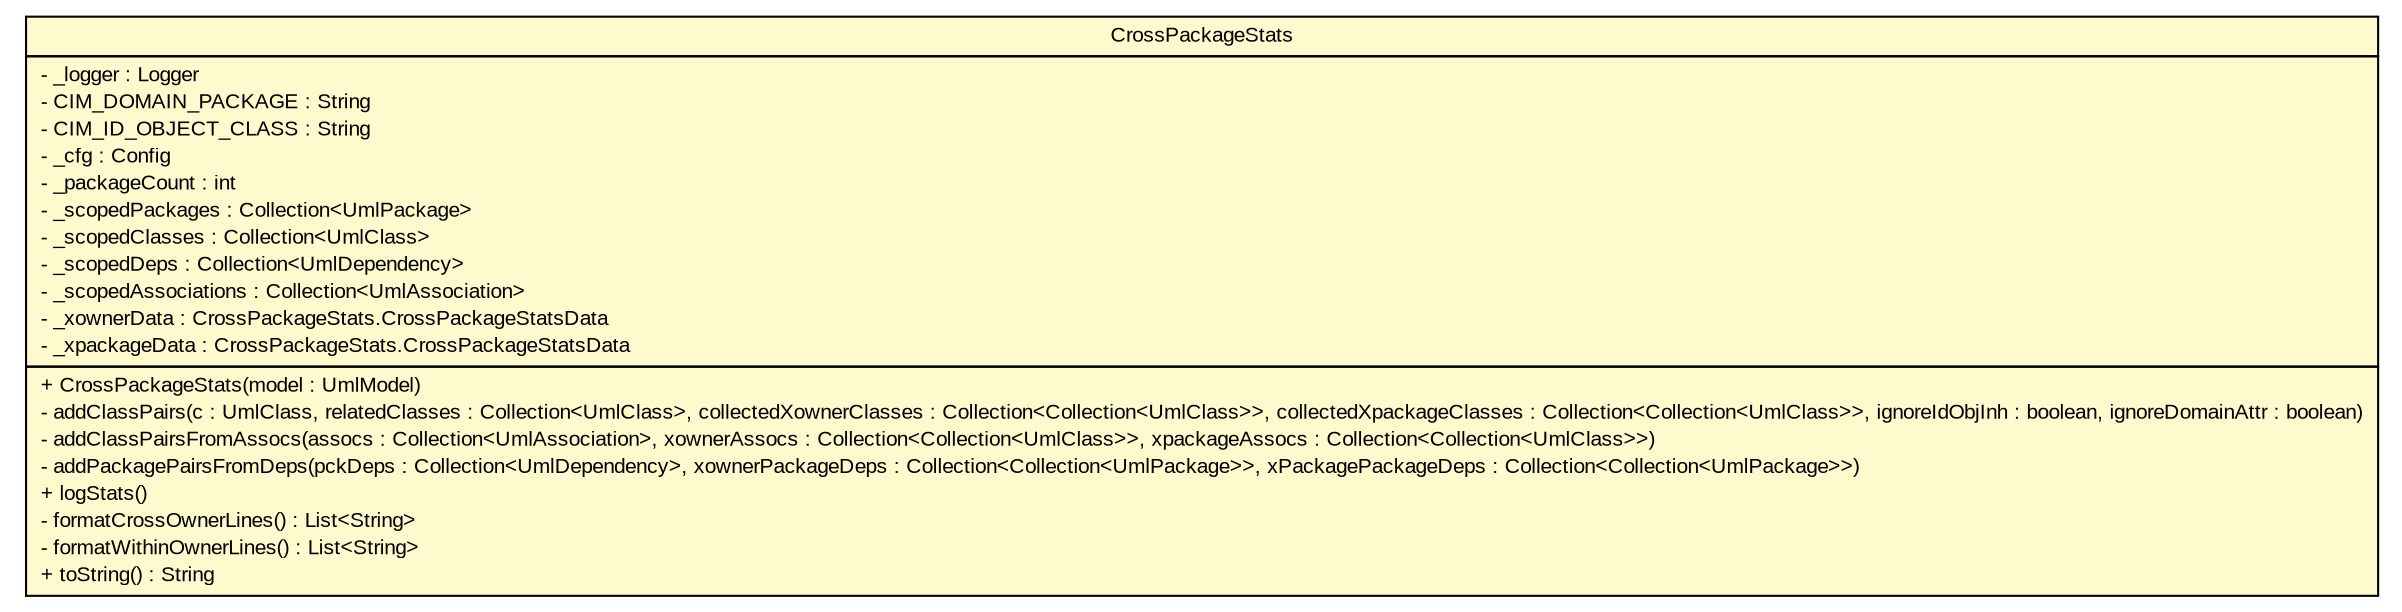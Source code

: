 #!/usr/local/bin/dot
#
# Class diagram 
# Generated by UMLGraph version R5_6_6-6-g3bdff0 (http://www.umlgraph.org/)
#

digraph G {
	edge [fontname="arial",fontsize=10,labelfontname="arial",labelfontsize=10];
	node [fontname="arial",fontsize=10,shape=plaintext];
	nodesep=0.25;
	ranksep=0.5;
	// org.tanjakostic.jcleancim.statistics.CrossPackageStats
	c84169 [label=<<table title="org.tanjakostic.jcleancim.statistics.CrossPackageStats" border="0" cellborder="1" cellspacing="0" cellpadding="2" port="p" bgcolor="lemonChiffon" href="./CrossPackageStats.html">
		<tr><td><table border="0" cellspacing="0" cellpadding="1">
<tr><td align="center" balign="center"> CrossPackageStats </td></tr>
		</table></td></tr>
		<tr><td><table border="0" cellspacing="0" cellpadding="1">
<tr><td align="left" balign="left"> - _logger : Logger </td></tr>
<tr><td align="left" balign="left"> - CIM_DOMAIN_PACKAGE : String </td></tr>
<tr><td align="left" balign="left"> - CIM_ID_OBJECT_CLASS : String </td></tr>
<tr><td align="left" balign="left"> - _cfg : Config </td></tr>
<tr><td align="left" balign="left"> - _packageCount : int </td></tr>
<tr><td align="left" balign="left"> - _scopedPackages : Collection&lt;UmlPackage&gt; </td></tr>
<tr><td align="left" balign="left"> - _scopedClasses : Collection&lt;UmlClass&gt; </td></tr>
<tr><td align="left" balign="left"> - _scopedDeps : Collection&lt;UmlDependency&gt; </td></tr>
<tr><td align="left" balign="left"> - _scopedAssociations : Collection&lt;UmlAssociation&gt; </td></tr>
<tr><td align="left" balign="left"> - _xownerData : CrossPackageStats.CrossPackageStatsData </td></tr>
<tr><td align="left" balign="left"> - _xpackageData : CrossPackageStats.CrossPackageStatsData </td></tr>
		</table></td></tr>
		<tr><td><table border="0" cellspacing="0" cellpadding="1">
<tr><td align="left" balign="left"> + CrossPackageStats(model : UmlModel) </td></tr>
<tr><td align="left" balign="left"> - addClassPairs(c : UmlClass, relatedClasses : Collection&lt;UmlClass&gt;, collectedXownerClasses : Collection&lt;Collection&lt;UmlClass&gt;&gt;, collectedXpackageClasses : Collection&lt;Collection&lt;UmlClass&gt;&gt;, ignoreIdObjInh : boolean, ignoreDomainAttr : boolean) </td></tr>
<tr><td align="left" balign="left"> - addClassPairsFromAssocs(assocs : Collection&lt;UmlAssociation&gt;, xownerAssocs : Collection&lt;Collection&lt;UmlClass&gt;&gt;, xpackageAssocs : Collection&lt;Collection&lt;UmlClass&gt;&gt;) </td></tr>
<tr><td align="left" balign="left"> - addPackagePairsFromDeps(pckDeps : Collection&lt;UmlDependency&gt;, xownerPackageDeps : Collection&lt;Collection&lt;UmlPackage&gt;&gt;, xPackagePackageDeps : Collection&lt;Collection&lt;UmlPackage&gt;&gt;) </td></tr>
<tr><td align="left" balign="left"> + logStats() </td></tr>
<tr><td align="left" balign="left"> - formatCrossOwnerLines() : List&lt;String&gt; </td></tr>
<tr><td align="left" balign="left"> - formatWithinOwnerLines() : List&lt;String&gt; </td></tr>
<tr><td align="left" balign="left"> + toString() : String </td></tr>
		</table></td></tr>
		</table>>, URL="./CrossPackageStats.html", fontname="arial", fontcolor="black", fontsize=10.0];
}

